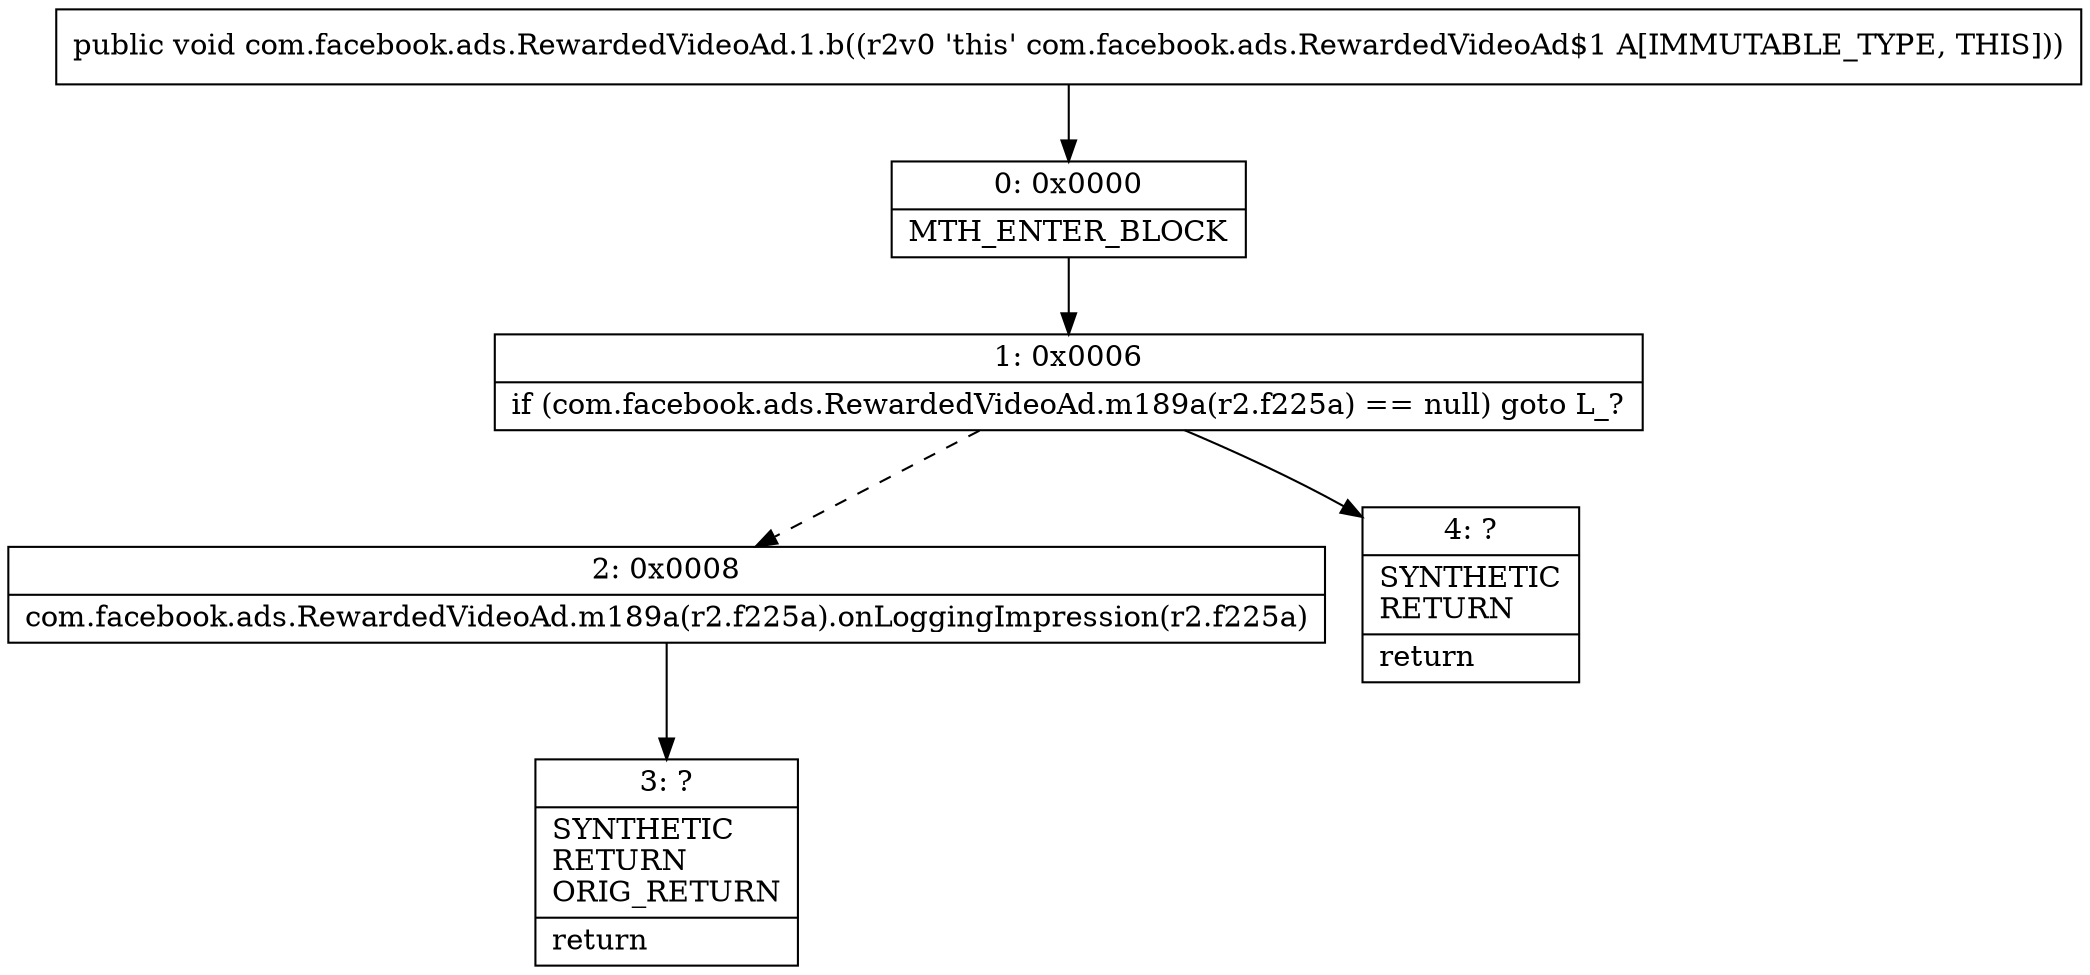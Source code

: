 digraph "CFG forcom.facebook.ads.RewardedVideoAd.1.b()V" {
Node_0 [shape=record,label="{0\:\ 0x0000|MTH_ENTER_BLOCK\l}"];
Node_1 [shape=record,label="{1\:\ 0x0006|if (com.facebook.ads.RewardedVideoAd.m189a(r2.f225a) == null) goto L_?\l}"];
Node_2 [shape=record,label="{2\:\ 0x0008|com.facebook.ads.RewardedVideoAd.m189a(r2.f225a).onLoggingImpression(r2.f225a)\l}"];
Node_3 [shape=record,label="{3\:\ ?|SYNTHETIC\lRETURN\lORIG_RETURN\l|return\l}"];
Node_4 [shape=record,label="{4\:\ ?|SYNTHETIC\lRETURN\l|return\l}"];
MethodNode[shape=record,label="{public void com.facebook.ads.RewardedVideoAd.1.b((r2v0 'this' com.facebook.ads.RewardedVideoAd$1 A[IMMUTABLE_TYPE, THIS])) }"];
MethodNode -> Node_0;
Node_0 -> Node_1;
Node_1 -> Node_2[style=dashed];
Node_1 -> Node_4;
Node_2 -> Node_3;
}

